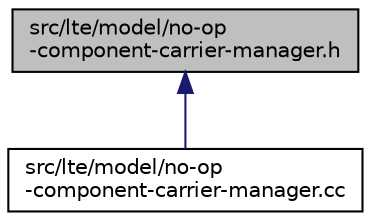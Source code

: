 digraph "src/lte/model/no-op-component-carrier-manager.h"
{
 // LATEX_PDF_SIZE
  edge [fontname="Helvetica",fontsize="10",labelfontname="Helvetica",labelfontsize="10"];
  node [fontname="Helvetica",fontsize="10",shape=record];
  Node1 [label="src/lte/model/no-op\l-component-carrier-manager.h",height=0.2,width=0.4,color="black", fillcolor="grey75", style="filled", fontcolor="black",tooltip=" "];
  Node1 -> Node2 [dir="back",color="midnightblue",fontsize="10",style="solid",fontname="Helvetica"];
  Node2 [label="src/lte/model/no-op\l-component-carrier-manager.cc",height=0.2,width=0.4,color="black", fillcolor="white", style="filled",URL="$no-op-component-carrier-manager_8cc.html",tooltip=" "];
}
